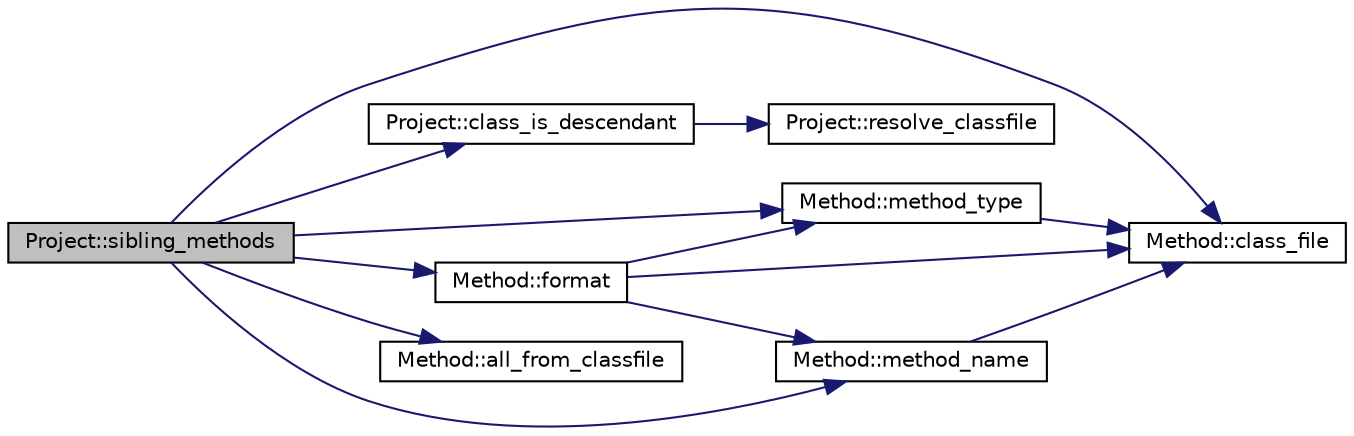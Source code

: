 digraph "Project::sibling_methods"
{
  bgcolor="transparent";
  edge [fontname="Helvetica",fontsize="10",labelfontname="Helvetica",labelfontsize="10"];
  node [fontname="Helvetica",fontsize="10",shape=record];
  rankdir="LR";
  Node85 [label="Project::sibling_methods",height=0.2,width=0.4,color="black", fillcolor="grey75", style="filled", fontcolor="black"];
  Node85 -> Node86 [color="midnightblue",fontsize="10",style="solid",fontname="Helvetica"];
  Node86 [label="Method::method_type",height=0.2,width=0.4,color="black",URL="$classMethod.html#a86015f24da420dc7502bdac6138a4a47",tooltip="Returns the type of this method. "];
  Node86 -> Node87 [color="midnightblue",fontsize="10",style="solid",fontname="Helvetica"];
  Node87 [label="Method::class_file",height=0.2,width=0.4,color="black",URL="$classMethod.html#ac6eecb9ebb1eb23098c8556752353a81",tooltip="Returns the class file where this class belongs. "];
  Node85 -> Node88 [color="midnightblue",fontsize="10",style="solid",fontname="Helvetica"];
  Node88 [label="Method::method_name",height=0.2,width=0.4,color="black",URL="$classMethod.html#ab0855cbda89f070acc27ebff025ffd15",tooltip="Returns the name of this method. "];
  Node88 -> Node87 [color="midnightblue",fontsize="10",style="solid",fontname="Helvetica"];
  Node85 -> Node89 [color="midnightblue",fontsize="10",style="solid",fontname="Helvetica"];
  Node89 [label="Project::class_is_descendant",height=0.2,width=0.4,color="black",URL="$classProject.html#a6ef93527bbe86e9bdfbc6d624eab0834"];
  Node89 -> Node90 [color="midnightblue",fontsize="10",style="solid",fontname="Helvetica"];
  Node90 [label="Project::resolve_classfile",height=0.2,width=0.4,color="black",URL="$classProject.html#a2ec0981bc841bcbac0ca8072f3b960b5",tooltip="Find the appropiate class file given the name. "];
  Node85 -> Node87 [color="midnightblue",fontsize="10",style="solid",fontname="Helvetica"];
  Node85 -> Node91 [color="midnightblue",fontsize="10",style="solid",fontname="Helvetica"];
  Node91 [label="Method::all_from_classfile",height=0.2,width=0.4,color="black",URL="$classMethod.html#a7b631e75e7438bb79c285b1bc6a712ab",tooltip="Returns all the methods referenced in file. "];
  Node85 -> Node92 [color="midnightblue",fontsize="10",style="solid",fontname="Helvetica"];
  Node92 [label="Method::format",height=0.2,width=0.4,color="black",URL="$classMethod.html#a3f6d55a368a1e2727bea0799c3cdc0f6"];
  Node92 -> Node87 [color="midnightblue",fontsize="10",style="solid",fontname="Helvetica"];
  Node92 -> Node88 [color="midnightblue",fontsize="10",style="solid",fontname="Helvetica"];
  Node92 -> Node86 [color="midnightblue",fontsize="10",style="solid",fontname="Helvetica"];
}
